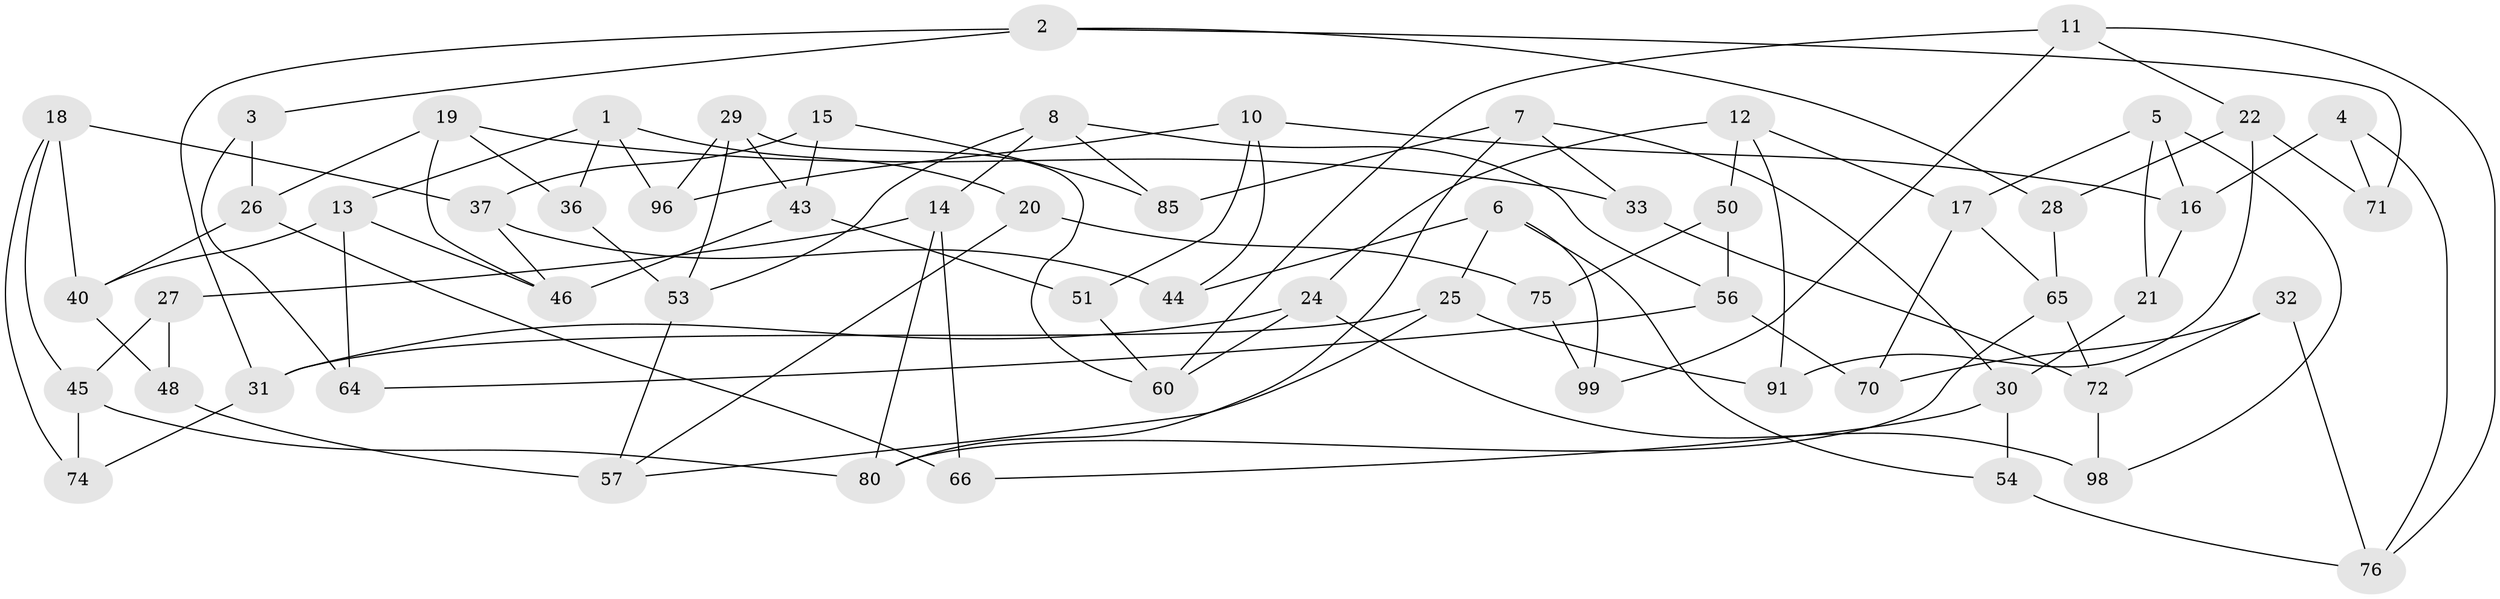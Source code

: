 // original degree distribution, {3: 1.0}
// Generated by graph-tools (version 1.1) at 2025/39/02/21/25 10:39:00]
// undirected, 61 vertices, 109 edges
graph export_dot {
graph [start="1"]
  node [color=gray90,style=filled];
  1 [super="+42"];
  2 [super="+79"];
  3;
  4 [super="+93"];
  5 [super="+9"];
  6 [super="+81"];
  7 [super="+55"];
  8 [super="+35"];
  10 [super="+78"];
  11 [super="+67"];
  12 [super="+59"];
  13 [super="+62"];
  14 [super="+58"];
  15;
  16 [super="+69"];
  17 [super="+39"];
  18 [super="+23"];
  19 [super="+41"];
  20;
  21;
  22 [super="+47"];
  24 [super="+73"];
  25 [super="+83"];
  26 [super="+34"];
  27;
  28;
  29 [super="+77"];
  30 [super="+68"];
  31 [super="+97"];
  32;
  33;
  36;
  37 [super="+38"];
  40 [super="+84"];
  43 [super="+49"];
  44;
  45 [super="+100"];
  46 [super="+95"];
  48;
  50 [super="+52"];
  51;
  53 [super="+63"];
  54;
  56 [super="+61"];
  57 [super="+94"];
  60 [super="+87"];
  64;
  65 [super="+92"];
  66;
  70;
  71 [super="+86"];
  72 [super="+88"];
  74;
  75 [super="+82"];
  76 [super="+89"];
  80 [super="+90"];
  85;
  91;
  96;
  98;
  99;
  1 -- 36;
  1 -- 96;
  1 -- 20;
  1 -- 13;
  2 -- 31;
  2 -- 71;
  2 -- 3;
  2 -- 28;
  3 -- 64;
  3 -- 26;
  4 -- 76;
  4 -- 16;
  4 -- 71 [weight=2];
  5 -- 16;
  5 -- 98;
  5 -- 21;
  5 -- 17;
  6 -- 54;
  6 -- 44;
  6 -- 25;
  6 -- 99;
  7 -- 33;
  7 -- 80;
  7 -- 85;
  7 -- 30;
  8 -- 14;
  8 -- 56;
  8 -- 53;
  8 -- 85;
  10 -- 51;
  10 -- 16;
  10 -- 96;
  10 -- 44;
  11 -- 99;
  11 -- 60;
  11 -- 22;
  11 -- 76;
  12 -- 24;
  12 -- 50;
  12 -- 91;
  12 -- 17;
  13 -- 40;
  13 -- 64;
  13 -- 46;
  14 -- 80;
  14 -- 66;
  14 -- 27;
  15 -- 85;
  15 -- 37;
  15 -- 43;
  16 -- 21;
  17 -- 65;
  17 -- 70;
  18 -- 40;
  18 -- 45;
  18 -- 37;
  18 -- 74;
  19 -- 36;
  19 -- 26;
  19 -- 33;
  19 -- 46;
  20 -- 57;
  20 -- 75;
  21 -- 30;
  22 -- 91;
  22 -- 28;
  22 -- 71;
  24 -- 98;
  24 -- 60;
  24 -- 31;
  25 -- 91;
  25 -- 57;
  25 -- 31;
  26 -- 40;
  26 -- 66;
  27 -- 48;
  27 -- 45;
  28 -- 65;
  29 -- 43;
  29 -- 96;
  29 -- 60;
  29 -- 53;
  30 -- 54;
  30 -- 66;
  31 -- 74;
  32 -- 76;
  32 -- 70;
  32 -- 72;
  33 -- 72;
  36 -- 53;
  37 -- 44;
  37 -- 46;
  40 -- 48;
  43 -- 51;
  43 -- 46;
  45 -- 80;
  45 -- 74;
  48 -- 57;
  50 -- 75 [weight=2];
  50 -- 56;
  51 -- 60;
  53 -- 57;
  54 -- 76;
  56 -- 64;
  56 -- 70;
  65 -- 80;
  65 -- 72;
  72 -- 98;
  75 -- 99;
}
